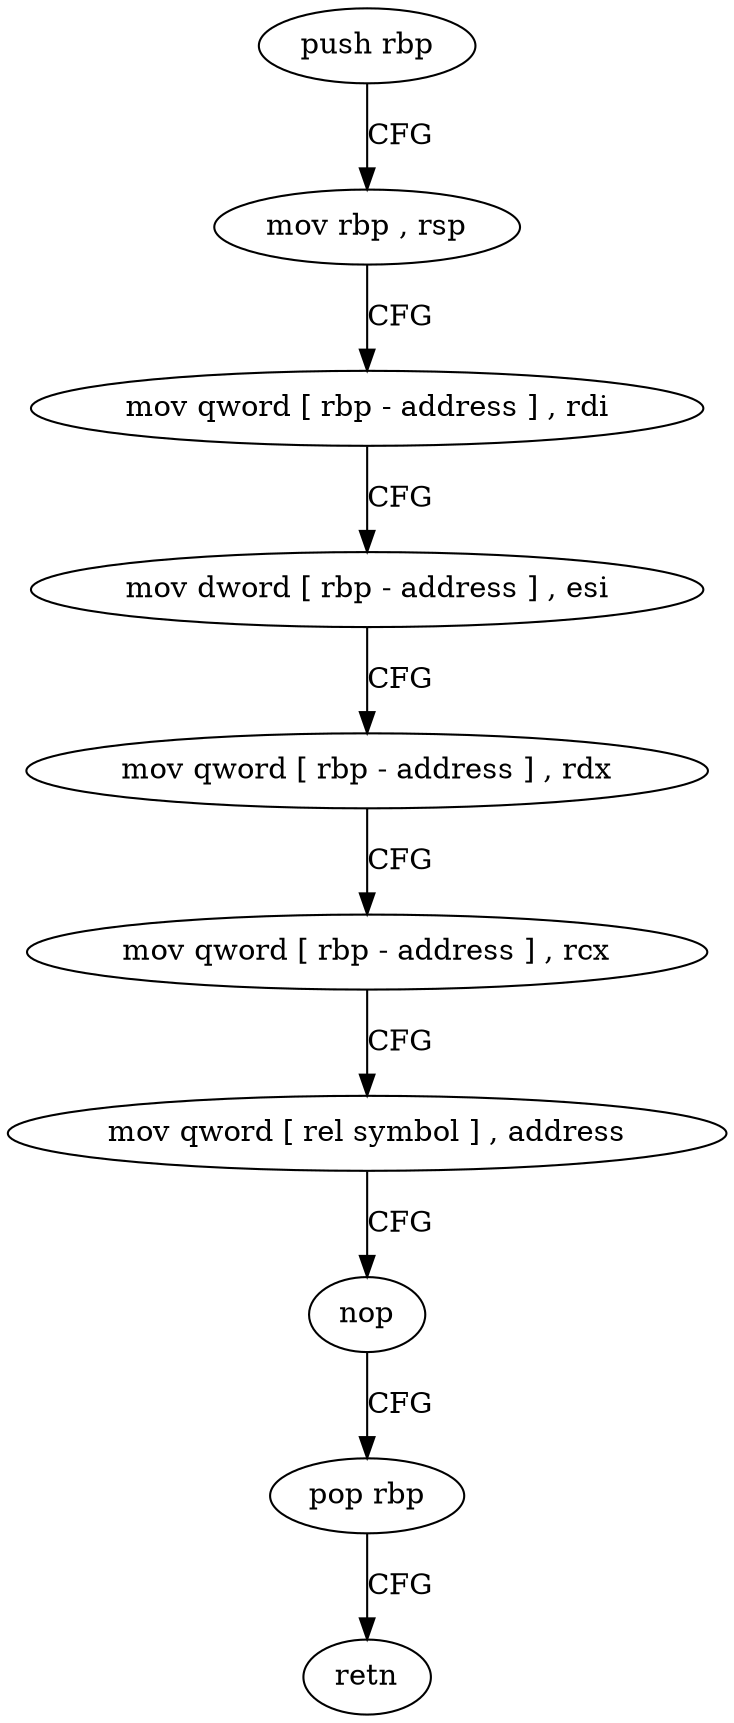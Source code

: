 digraph "func" {
"4256092" [label = "push rbp" ]
"4256093" [label = "mov rbp , rsp" ]
"4256096" [label = "mov qword [ rbp - address ] , rdi" ]
"4256100" [label = "mov dword [ rbp - address ] , esi" ]
"4256103" [label = "mov qword [ rbp - address ] , rdx" ]
"4256107" [label = "mov qword [ rbp - address ] , rcx" ]
"4256111" [label = "mov qword [ rel symbol ] , address" ]
"4256122" [label = "nop" ]
"4256123" [label = "pop rbp" ]
"4256124" [label = "retn" ]
"4256092" -> "4256093" [ label = "CFG" ]
"4256093" -> "4256096" [ label = "CFG" ]
"4256096" -> "4256100" [ label = "CFG" ]
"4256100" -> "4256103" [ label = "CFG" ]
"4256103" -> "4256107" [ label = "CFG" ]
"4256107" -> "4256111" [ label = "CFG" ]
"4256111" -> "4256122" [ label = "CFG" ]
"4256122" -> "4256123" [ label = "CFG" ]
"4256123" -> "4256124" [ label = "CFG" ]
}
